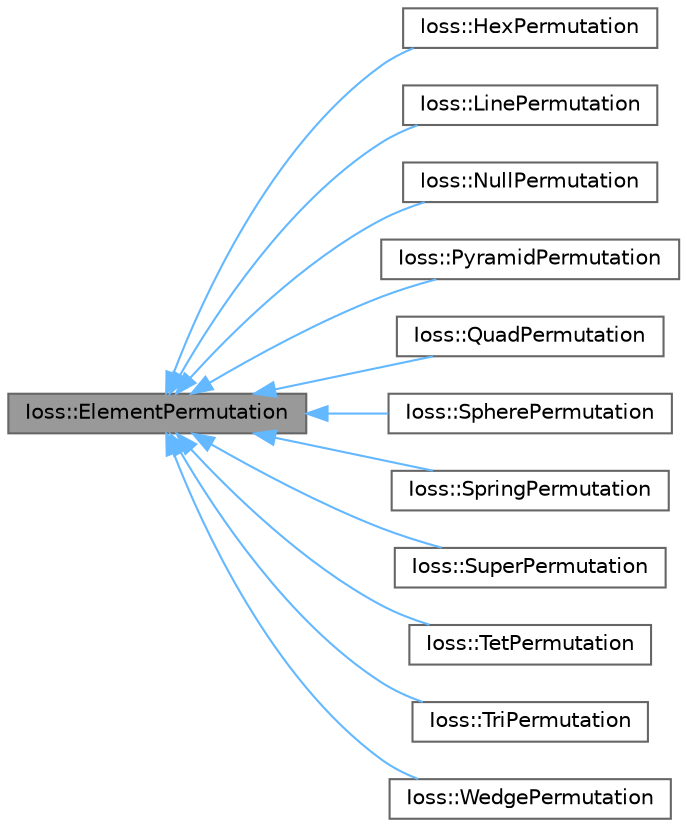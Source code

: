 digraph "Ioss::ElementPermutation"
{
 // INTERACTIVE_SVG=YES
 // LATEX_PDF_SIZE
  bgcolor="transparent";
  edge [fontname=Helvetica,fontsize=10,labelfontname=Helvetica,labelfontsize=10];
  node [fontname=Helvetica,fontsize=10,shape=box,height=0.2,width=0.4];
  rankdir="LR";
  Node1 [id="Node000001",label="Ioss::ElementPermutation",height=0.2,width=0.4,color="gray40", fillcolor="grey60", style="filled", fontcolor="black",tooltip=" "];
  Node1 -> Node2 [id="edge1_Node000001_Node000002",dir="back",color="steelblue1",style="solid",tooltip=" "];
  Node2 [id="Node000002",label="Ioss::HexPermutation",height=0.2,width=0.4,color="gray40", fillcolor="white", style="filled",URL="$classIoss_1_1HexPermutation.html",tooltip=" "];
  Node1 -> Node3 [id="edge2_Node000001_Node000003",dir="back",color="steelblue1",style="solid",tooltip=" "];
  Node3 [id="Node000003",label="Ioss::LinePermutation",height=0.2,width=0.4,color="gray40", fillcolor="white", style="filled",URL="$classIoss_1_1LinePermutation.html",tooltip=" "];
  Node1 -> Node4 [id="edge3_Node000001_Node000004",dir="back",color="steelblue1",style="solid",tooltip=" "];
  Node4 [id="Node000004",label="Ioss::NullPermutation",height=0.2,width=0.4,color="gray40", fillcolor="white", style="filled",URL="$classIoss_1_1NullPermutation.html",tooltip=" "];
  Node1 -> Node5 [id="edge4_Node000001_Node000005",dir="back",color="steelblue1",style="solid",tooltip=" "];
  Node5 [id="Node000005",label="Ioss::PyramidPermutation",height=0.2,width=0.4,color="gray40", fillcolor="white", style="filled",URL="$classIoss_1_1PyramidPermutation.html",tooltip=" "];
  Node1 -> Node6 [id="edge5_Node000001_Node000006",dir="back",color="steelblue1",style="solid",tooltip=" "];
  Node6 [id="Node000006",label="Ioss::QuadPermutation",height=0.2,width=0.4,color="gray40", fillcolor="white", style="filled",URL="$classIoss_1_1QuadPermutation.html",tooltip=" "];
  Node1 -> Node7 [id="edge6_Node000001_Node000007",dir="back",color="steelblue1",style="solid",tooltip=" "];
  Node7 [id="Node000007",label="Ioss::SpherePermutation",height=0.2,width=0.4,color="gray40", fillcolor="white", style="filled",URL="$classIoss_1_1SpherePermutation.html",tooltip=" "];
  Node1 -> Node8 [id="edge7_Node000001_Node000008",dir="back",color="steelblue1",style="solid",tooltip=" "];
  Node8 [id="Node000008",label="Ioss::SpringPermutation",height=0.2,width=0.4,color="gray40", fillcolor="white", style="filled",URL="$classIoss_1_1SpringPermutation.html",tooltip=" "];
  Node1 -> Node9 [id="edge8_Node000001_Node000009",dir="back",color="steelblue1",style="solid",tooltip=" "];
  Node9 [id="Node000009",label="Ioss::SuperPermutation",height=0.2,width=0.4,color="gray40", fillcolor="white", style="filled",URL="$classIoss_1_1SuperPermutation.html",tooltip=" "];
  Node1 -> Node10 [id="edge9_Node000001_Node000010",dir="back",color="steelblue1",style="solid",tooltip=" "];
  Node10 [id="Node000010",label="Ioss::TetPermutation",height=0.2,width=0.4,color="gray40", fillcolor="white", style="filled",URL="$classIoss_1_1TetPermutation.html",tooltip=" "];
  Node1 -> Node11 [id="edge10_Node000001_Node000011",dir="back",color="steelblue1",style="solid",tooltip=" "];
  Node11 [id="Node000011",label="Ioss::TriPermutation",height=0.2,width=0.4,color="gray40", fillcolor="white", style="filled",URL="$classIoss_1_1TriPermutation.html",tooltip=" "];
  Node1 -> Node12 [id="edge11_Node000001_Node000012",dir="back",color="steelblue1",style="solid",tooltip=" "];
  Node12 [id="Node000012",label="Ioss::WedgePermutation",height=0.2,width=0.4,color="gray40", fillcolor="white", style="filled",URL="$classIoss_1_1WedgePermutation.html",tooltip=" "];
}
